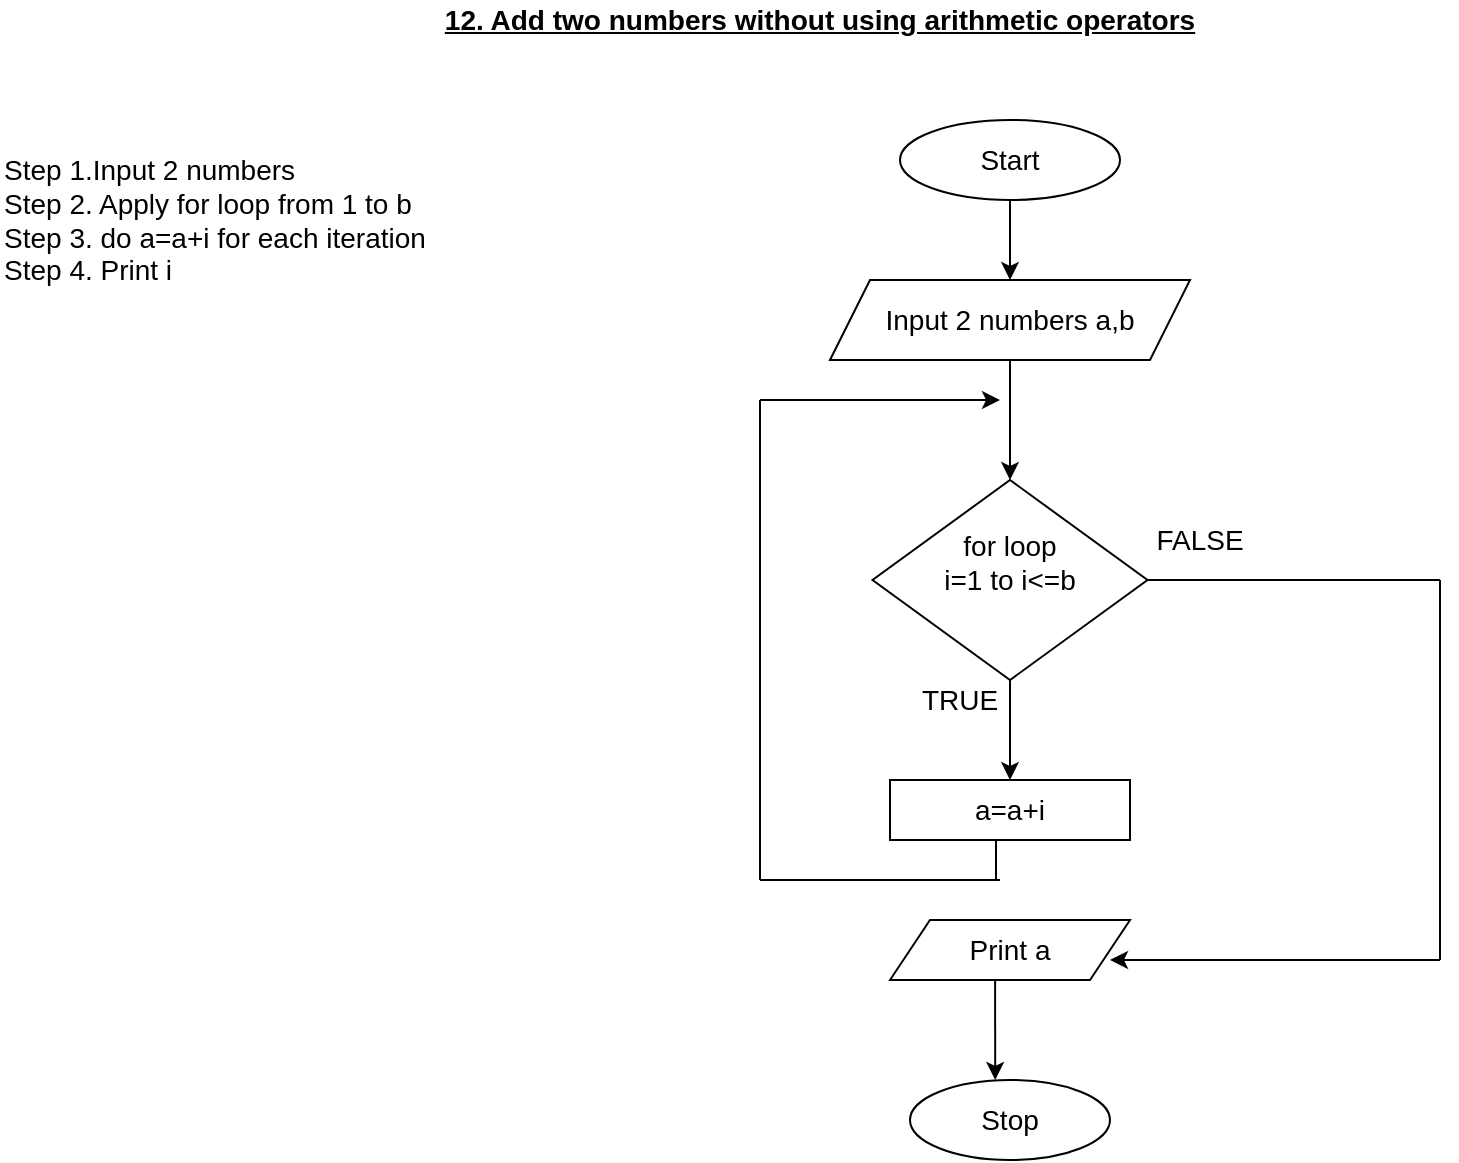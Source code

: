 <mxfile version="13.9.9" type="device"><diagram id="AcW0upmtlxGiCRzz4juj" name="Page-1"><mxGraphModel dx="1024" dy="584" grid="1" gridSize="10" guides="1" tooltips="1" connect="1" arrows="1" fold="1" page="1" pageScale="1" pageWidth="850" pageHeight="1100" math="0" shadow="0"><root><mxCell id="0"/><mxCell id="1" parent="0"/><mxCell id="enhsR_KMW4foxiZcgf8V-2" value="&lt;span style=&quot;font-size: 14px&quot;&gt;&lt;b&gt;&lt;u&gt;12. Add two numbers without using arithmetic operators&lt;/u&gt;&lt;/b&gt;&lt;/span&gt;" style="text;html=1;strokeColor=none;fillColor=none;align=center;verticalAlign=middle;whiteSpace=wrap;rounded=0;" vertex="1" parent="1"><mxGeometry x="190" y="20" width="520" height="20" as="geometry"/></mxCell><mxCell id="enhsR_KMW4foxiZcgf8V-4" value="&lt;font style=&quot;font-size: 14px&quot;&gt;Start&lt;/font&gt;" style="ellipse;whiteSpace=wrap;html=1;" vertex="1" parent="1"><mxGeometry x="490" y="80" width="110" height="40" as="geometry"/></mxCell><mxCell id="enhsR_KMW4foxiZcgf8V-5" value="" style="endArrow=classic;html=1;exitX=0.5;exitY=1;exitDx=0;exitDy=0;" edge="1" parent="1" source="enhsR_KMW4foxiZcgf8V-4"><mxGeometry width="50" height="50" relative="1" as="geometry"><mxPoint x="390" y="220" as="sourcePoint"/><mxPoint x="545" y="160" as="targetPoint"/></mxGeometry></mxCell><mxCell id="enhsR_KMW4foxiZcgf8V-6" value="&lt;font style=&quot;font-size: 14px&quot;&gt;Input 2 numbers a,b&lt;/font&gt;" style="shape=parallelogram;perimeter=parallelogramPerimeter;whiteSpace=wrap;html=1;fixedSize=1;" vertex="1" parent="1"><mxGeometry x="455" y="160" width="180" height="40" as="geometry"/></mxCell><mxCell id="enhsR_KMW4foxiZcgf8V-7" value="" style="endArrow=classic;html=1;exitX=0.5;exitY=1;exitDx=0;exitDy=0;" edge="1" parent="1" source="enhsR_KMW4foxiZcgf8V-6"><mxGeometry width="50" height="50" relative="1" as="geometry"><mxPoint x="400" y="270" as="sourcePoint"/><mxPoint x="545" y="260" as="targetPoint"/></mxGeometry></mxCell><mxCell id="enhsR_KMW4foxiZcgf8V-8" value="&lt;font style=&quot;font-size: 14px&quot;&gt;for loop&lt;br&gt;i=1 to i&amp;lt;=b&lt;br&gt;&lt;br&gt;&lt;/font&gt;" style="rhombus;whiteSpace=wrap;html=1;" vertex="1" parent="1"><mxGeometry x="476.25" y="260" width="137.5" height="100" as="geometry"/></mxCell><mxCell id="enhsR_KMW4foxiZcgf8V-10" value="" style="endArrow=classic;html=1;exitX=0.5;exitY=1;exitDx=0;exitDy=0;" edge="1" parent="1" source="enhsR_KMW4foxiZcgf8V-8"><mxGeometry width="50" height="50" relative="1" as="geometry"><mxPoint x="400" y="350" as="sourcePoint"/><mxPoint x="545" y="410" as="targetPoint"/></mxGeometry></mxCell><mxCell id="enhsR_KMW4foxiZcgf8V-11" value="&lt;font style=&quot;font-size: 14px&quot;&gt;a=a+i&lt;/font&gt;" style="rounded=0;whiteSpace=wrap;html=1;" vertex="1" parent="1"><mxGeometry x="485" y="410" width="120" height="30" as="geometry"/></mxCell><mxCell id="enhsR_KMW4foxiZcgf8V-13" value="&lt;font style=&quot;font-size: 14px&quot;&gt;Print a&lt;/font&gt;" style="shape=parallelogram;perimeter=parallelogramPerimeter;whiteSpace=wrap;html=1;fixedSize=1;" vertex="1" parent="1"><mxGeometry x="485" y="480" width="120" height="30" as="geometry"/></mxCell><mxCell id="enhsR_KMW4foxiZcgf8V-17" value="" style="endArrow=none;html=1;exitX=1;exitY=0.5;exitDx=0;exitDy=0;" edge="1" parent="1" source="enhsR_KMW4foxiZcgf8V-8"><mxGeometry width="50" height="50" relative="1" as="geometry"><mxPoint x="400" y="340" as="sourcePoint"/><mxPoint x="760" y="310" as="targetPoint"/></mxGeometry></mxCell><mxCell id="enhsR_KMW4foxiZcgf8V-19" value="&lt;font style=&quot;font-size: 14px&quot;&gt;Stop&lt;/font&gt;" style="ellipse;whiteSpace=wrap;html=1;" vertex="1" parent="1"><mxGeometry x="495" y="560" width="100" height="40" as="geometry"/></mxCell><mxCell id="enhsR_KMW4foxiZcgf8V-21" value="&lt;span style=&quot;font-size: 14px&quot;&gt;FALSE&lt;/span&gt;" style="text;html=1;strokeColor=none;fillColor=none;align=center;verticalAlign=middle;whiteSpace=wrap;rounded=0;" vertex="1" parent="1"><mxGeometry x="620" y="280" width="40" height="20" as="geometry"/></mxCell><mxCell id="enhsR_KMW4foxiZcgf8V-22" value="&lt;font style=&quot;font-size: 14px&quot;&gt;TRUE&lt;/font&gt;" style="text;html=1;strokeColor=none;fillColor=none;align=center;verticalAlign=middle;whiteSpace=wrap;rounded=0;" vertex="1" parent="1"><mxGeometry x="500" y="360" width="40" height="20" as="geometry"/></mxCell><mxCell id="enhsR_KMW4foxiZcgf8V-23" value="" style="endArrow=none;html=1;" edge="1" parent="1"><mxGeometry width="50" height="50" relative="1" as="geometry"><mxPoint x="540" y="460" as="sourcePoint"/><mxPoint x="420" y="460" as="targetPoint"/></mxGeometry></mxCell><mxCell id="enhsR_KMW4foxiZcgf8V-24" value="" style="endArrow=none;html=1;" edge="1" parent="1"><mxGeometry width="50" height="50" relative="1" as="geometry"><mxPoint x="420" y="460" as="sourcePoint"/><mxPoint x="420" y="220" as="targetPoint"/></mxGeometry></mxCell><mxCell id="enhsR_KMW4foxiZcgf8V-25" value="" style="endArrow=classic;html=1;" edge="1" parent="1"><mxGeometry width="50" height="50" relative="1" as="geometry"><mxPoint x="420" y="220" as="sourcePoint"/><mxPoint x="540" y="220" as="targetPoint"/></mxGeometry></mxCell><mxCell id="enhsR_KMW4foxiZcgf8V-26" value="" style="endArrow=classic;html=1;exitX=0.438;exitY=0.993;exitDx=0;exitDy=0;exitPerimeter=0;entryX=0.426;entryY=0;entryDx=0;entryDy=0;entryPerimeter=0;" edge="1" parent="1" source="enhsR_KMW4foxiZcgf8V-13" target="enhsR_KMW4foxiZcgf8V-19"><mxGeometry width="50" height="50" relative="1" as="geometry"><mxPoint x="400" y="340" as="sourcePoint"/><mxPoint x="450" y="290" as="targetPoint"/></mxGeometry></mxCell><mxCell id="enhsR_KMW4foxiZcgf8V-27" value="" style="endArrow=none;html=1;" edge="1" parent="1"><mxGeometry width="50" height="50" relative="1" as="geometry"><mxPoint x="760" y="500" as="sourcePoint"/><mxPoint x="760" y="310" as="targetPoint"/></mxGeometry></mxCell><mxCell id="enhsR_KMW4foxiZcgf8V-28" value="" style="endArrow=classic;html=1;" edge="1" parent="1"><mxGeometry width="50" height="50" relative="1" as="geometry"><mxPoint x="760" y="500" as="sourcePoint"/><mxPoint x="595" y="500" as="targetPoint"/></mxGeometry></mxCell><mxCell id="enhsR_KMW4foxiZcgf8V-29" value="&lt;font style=&quot;font-size: 14px&quot;&gt;Step 1.Input 2 numbers&lt;br&gt;Step 2. Apply for loop from 1 to b&lt;br&gt;Step 3. do a=a+i for each iteration&lt;br&gt;Step 4. Print i&amp;nbsp;&lt;/font&gt;" style="text;html=1;strokeColor=none;fillColor=none;align=left;verticalAlign=middle;whiteSpace=wrap;rounded=0;" vertex="1" parent="1"><mxGeometry x="40" y="90" width="330" height="80" as="geometry"/></mxCell><mxCell id="enhsR_KMW4foxiZcgf8V-30" value="" style="endArrow=none;html=1;" edge="1" parent="1"><mxGeometry width="50" height="50" relative="1" as="geometry"><mxPoint x="538" y="440" as="sourcePoint"/><mxPoint x="538" y="460" as="targetPoint"/></mxGeometry></mxCell></root></mxGraphModel></diagram></mxfile>